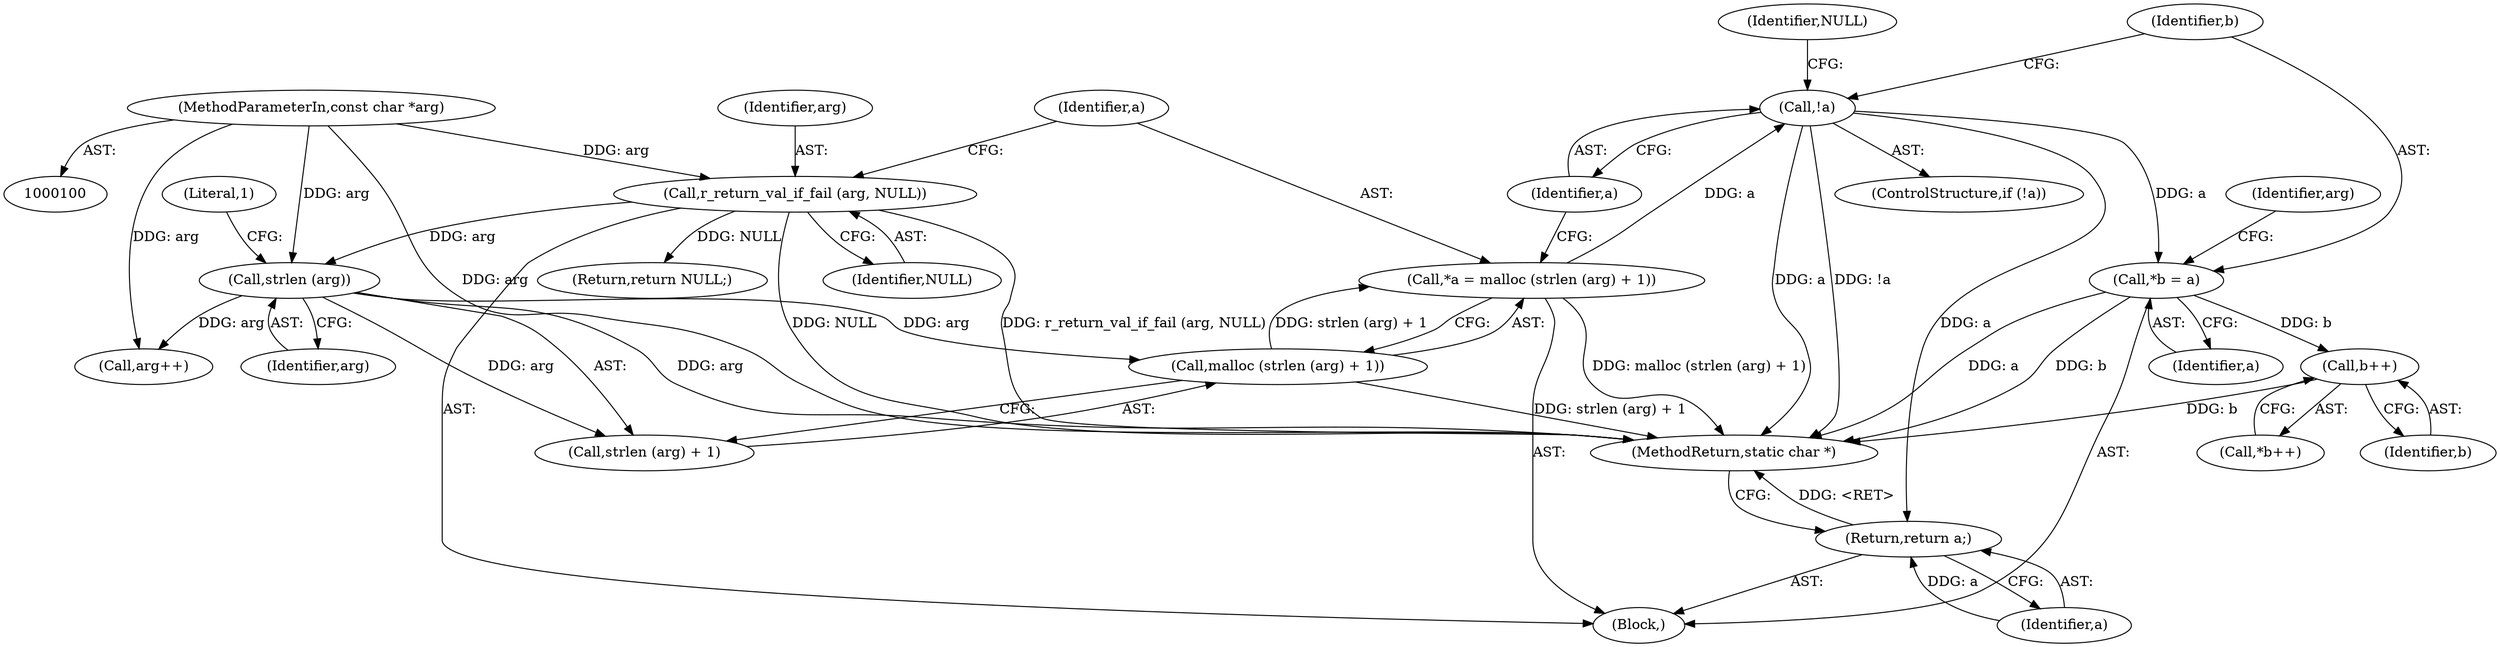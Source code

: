 digraph "0_radare2_5411543a310a470b1257fb93273cdd6e8dfcb3af_0@pointer" {
"1000115" [label="(Call,!a)"];
"1000107" [label="(Call,*a = malloc (strlen (arg) + 1))"];
"1000109" [label="(Call,malloc (strlen (arg) + 1))"];
"1000111" [label="(Call,strlen (arg))"];
"1000103" [label="(Call,r_return_val_if_fail (arg, NULL))"];
"1000101" [label="(MethodParameterIn,const char *arg)"];
"1000121" [label="(Call,*b = a)"];
"1000141" [label="(Call,b++)"];
"1000152" [label="(Return,return a;)"];
"1000116" [label="(Identifier,a)"];
"1000114" [label="(ControlStructure,if (!a))"];
"1000141" [label="(Call,b++)"];
"1000118" [label="(Return,return NULL;)"];
"1000123" [label="(Identifier,a)"];
"1000152" [label="(Return,return a;)"];
"1000115" [label="(Call,!a)"];
"1000119" [label="(Identifier,NULL)"];
"1000140" [label="(Call,*b++)"];
"1000142" [label="(Identifier,b)"];
"1000110" [label="(Call,strlen (arg) + 1)"];
"1000105" [label="(Identifier,NULL)"];
"1000108" [label="(Identifier,a)"];
"1000126" [label="(Identifier,arg)"];
"1000107" [label="(Call,*a = malloc (strlen (arg) + 1))"];
"1000103" [label="(Call,r_return_val_if_fail (arg, NULL))"];
"1000146" [label="(Call,arg++)"];
"1000121" [label="(Call,*b = a)"];
"1000112" [label="(Identifier,arg)"];
"1000111" [label="(Call,strlen (arg))"];
"1000101" [label="(MethodParameterIn,const char *arg)"];
"1000102" [label="(Block,)"];
"1000113" [label="(Literal,1)"];
"1000153" [label="(Identifier,a)"];
"1000109" [label="(Call,malloc (strlen (arg) + 1))"];
"1000154" [label="(MethodReturn,static char *)"];
"1000122" [label="(Identifier,b)"];
"1000104" [label="(Identifier,arg)"];
"1000115" -> "1000114"  [label="AST: "];
"1000115" -> "1000116"  [label="CFG: "];
"1000116" -> "1000115"  [label="AST: "];
"1000119" -> "1000115"  [label="CFG: "];
"1000122" -> "1000115"  [label="CFG: "];
"1000115" -> "1000154"  [label="DDG: !a"];
"1000115" -> "1000154"  [label="DDG: a"];
"1000107" -> "1000115"  [label="DDG: a"];
"1000115" -> "1000121"  [label="DDG: a"];
"1000115" -> "1000152"  [label="DDG: a"];
"1000107" -> "1000102"  [label="AST: "];
"1000107" -> "1000109"  [label="CFG: "];
"1000108" -> "1000107"  [label="AST: "];
"1000109" -> "1000107"  [label="AST: "];
"1000116" -> "1000107"  [label="CFG: "];
"1000107" -> "1000154"  [label="DDG: malloc (strlen (arg) + 1)"];
"1000109" -> "1000107"  [label="DDG: strlen (arg) + 1"];
"1000109" -> "1000110"  [label="CFG: "];
"1000110" -> "1000109"  [label="AST: "];
"1000109" -> "1000154"  [label="DDG: strlen (arg) + 1"];
"1000111" -> "1000109"  [label="DDG: arg"];
"1000111" -> "1000110"  [label="AST: "];
"1000111" -> "1000112"  [label="CFG: "];
"1000112" -> "1000111"  [label="AST: "];
"1000113" -> "1000111"  [label="CFG: "];
"1000111" -> "1000154"  [label="DDG: arg"];
"1000111" -> "1000110"  [label="DDG: arg"];
"1000103" -> "1000111"  [label="DDG: arg"];
"1000101" -> "1000111"  [label="DDG: arg"];
"1000111" -> "1000146"  [label="DDG: arg"];
"1000103" -> "1000102"  [label="AST: "];
"1000103" -> "1000105"  [label="CFG: "];
"1000104" -> "1000103"  [label="AST: "];
"1000105" -> "1000103"  [label="AST: "];
"1000108" -> "1000103"  [label="CFG: "];
"1000103" -> "1000154"  [label="DDG: NULL"];
"1000103" -> "1000154"  [label="DDG: r_return_val_if_fail (arg, NULL)"];
"1000101" -> "1000103"  [label="DDG: arg"];
"1000103" -> "1000118"  [label="DDG: NULL"];
"1000101" -> "1000100"  [label="AST: "];
"1000101" -> "1000154"  [label="DDG: arg"];
"1000101" -> "1000146"  [label="DDG: arg"];
"1000121" -> "1000102"  [label="AST: "];
"1000121" -> "1000123"  [label="CFG: "];
"1000122" -> "1000121"  [label="AST: "];
"1000123" -> "1000121"  [label="AST: "];
"1000126" -> "1000121"  [label="CFG: "];
"1000121" -> "1000154"  [label="DDG: a"];
"1000121" -> "1000154"  [label="DDG: b"];
"1000121" -> "1000141"  [label="DDG: b"];
"1000141" -> "1000140"  [label="AST: "];
"1000141" -> "1000142"  [label="CFG: "];
"1000142" -> "1000141"  [label="AST: "];
"1000140" -> "1000141"  [label="CFG: "];
"1000141" -> "1000154"  [label="DDG: b"];
"1000152" -> "1000102"  [label="AST: "];
"1000152" -> "1000153"  [label="CFG: "];
"1000153" -> "1000152"  [label="AST: "];
"1000154" -> "1000152"  [label="CFG: "];
"1000152" -> "1000154"  [label="DDG: <RET>"];
"1000153" -> "1000152"  [label="DDG: a"];
}
